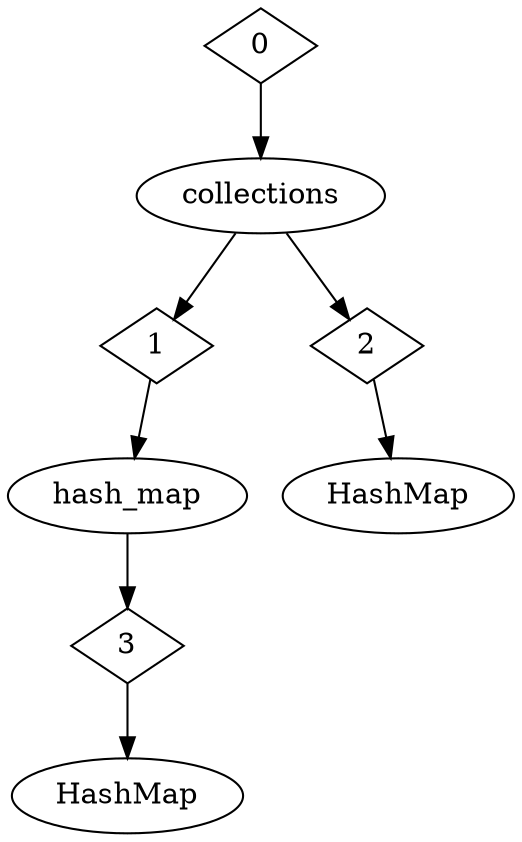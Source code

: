digraph {
    id0 [label="0" shape="diamond"];
    id1 [label="1" shape="diamond"];
    id2 [label="2" shape="diamond"];
    id3 [label="3" shape="diamond"];

    id0_collections [label="collections"];
    id1_hash_map [label="hash_map"];
    id2_HashMap [label="HashMap"];
    id3_HashMap [label="HashMap"];

    id0 -> id0_collections;
    id1 -> id1_hash_map
    id2 -> id2_HashMap;
    id3 -> id3_HashMap;

    id0_collections -> id1;
    id0_collections -> id2;

    id1_hash_map -> id3;   
}